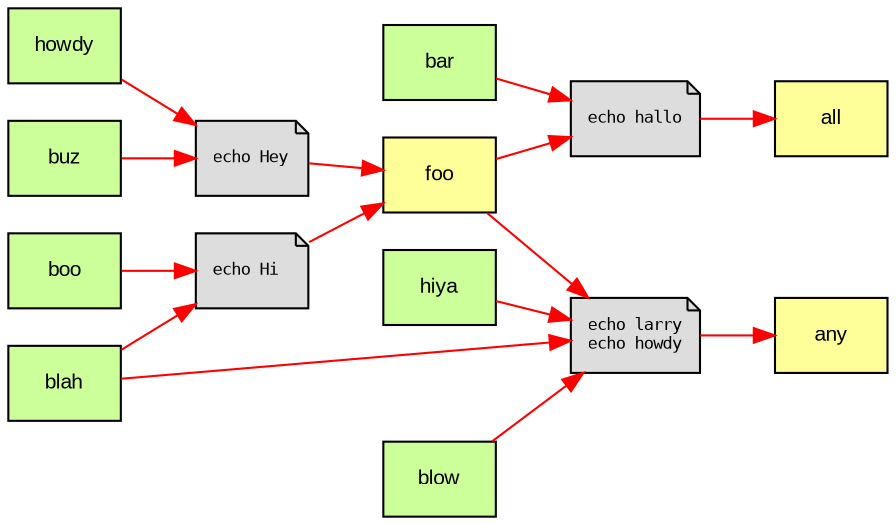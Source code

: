 digraph timer {
	graph [rankdir=LR, ratio=auto];
	node [label="\N", fillcolor="#ffff99", fontname=Arial, fontsize=10, shape=box, style=filled];
	edge [color=red];
	any [label=any];
	node1 [label="echo larry\lecho howdy\l", fillcolor="#dddddd", fontname=Monospace, fontsize=8, shape=note];
	foo [label=foo];
	node2 [label="echo Hi\l", fillcolor="#dddddd", fontname=Monospace, fontsize=8, shape=note];
	blah [label=blah, fillcolor="#ccff99", URL=blah];
	boo [label=boo, fillcolor="#ccff99", URL=boo];
	node3 [label="echo Hey\l", fillcolor="#dddddd", fontname=Monospace, fontsize=8, shape=note];
	howdy [label=howdy, fillcolor="#ccff99", URL=howdy];
	buz [label=buz, fillcolor="#ccff99", URL=buz];
	hiya [label=hiya, fillcolor="#ccff99", URL=hiya];
	blow [label=blow, fillcolor="#ccff99", URL=blow];
	all [label=all];
	node4 [label="echo hallo\l", fillcolor="#dddddd", fontname=Monospace, fontsize=8, shape=note];
	bar [label=bar, fillcolor="#ccff99", URL=bar];
	node1 -> any;
	node2 -> foo;
	node3 -> foo;
	node4 -> all;
	bar -> node4;
	blah -> node1;
	blah -> node2;
	blow -> node1;
	boo -> node2;
	buz -> node3;
	foo -> node1;
	foo -> node4;
	hiya -> node1;
	howdy -> node3;
}
